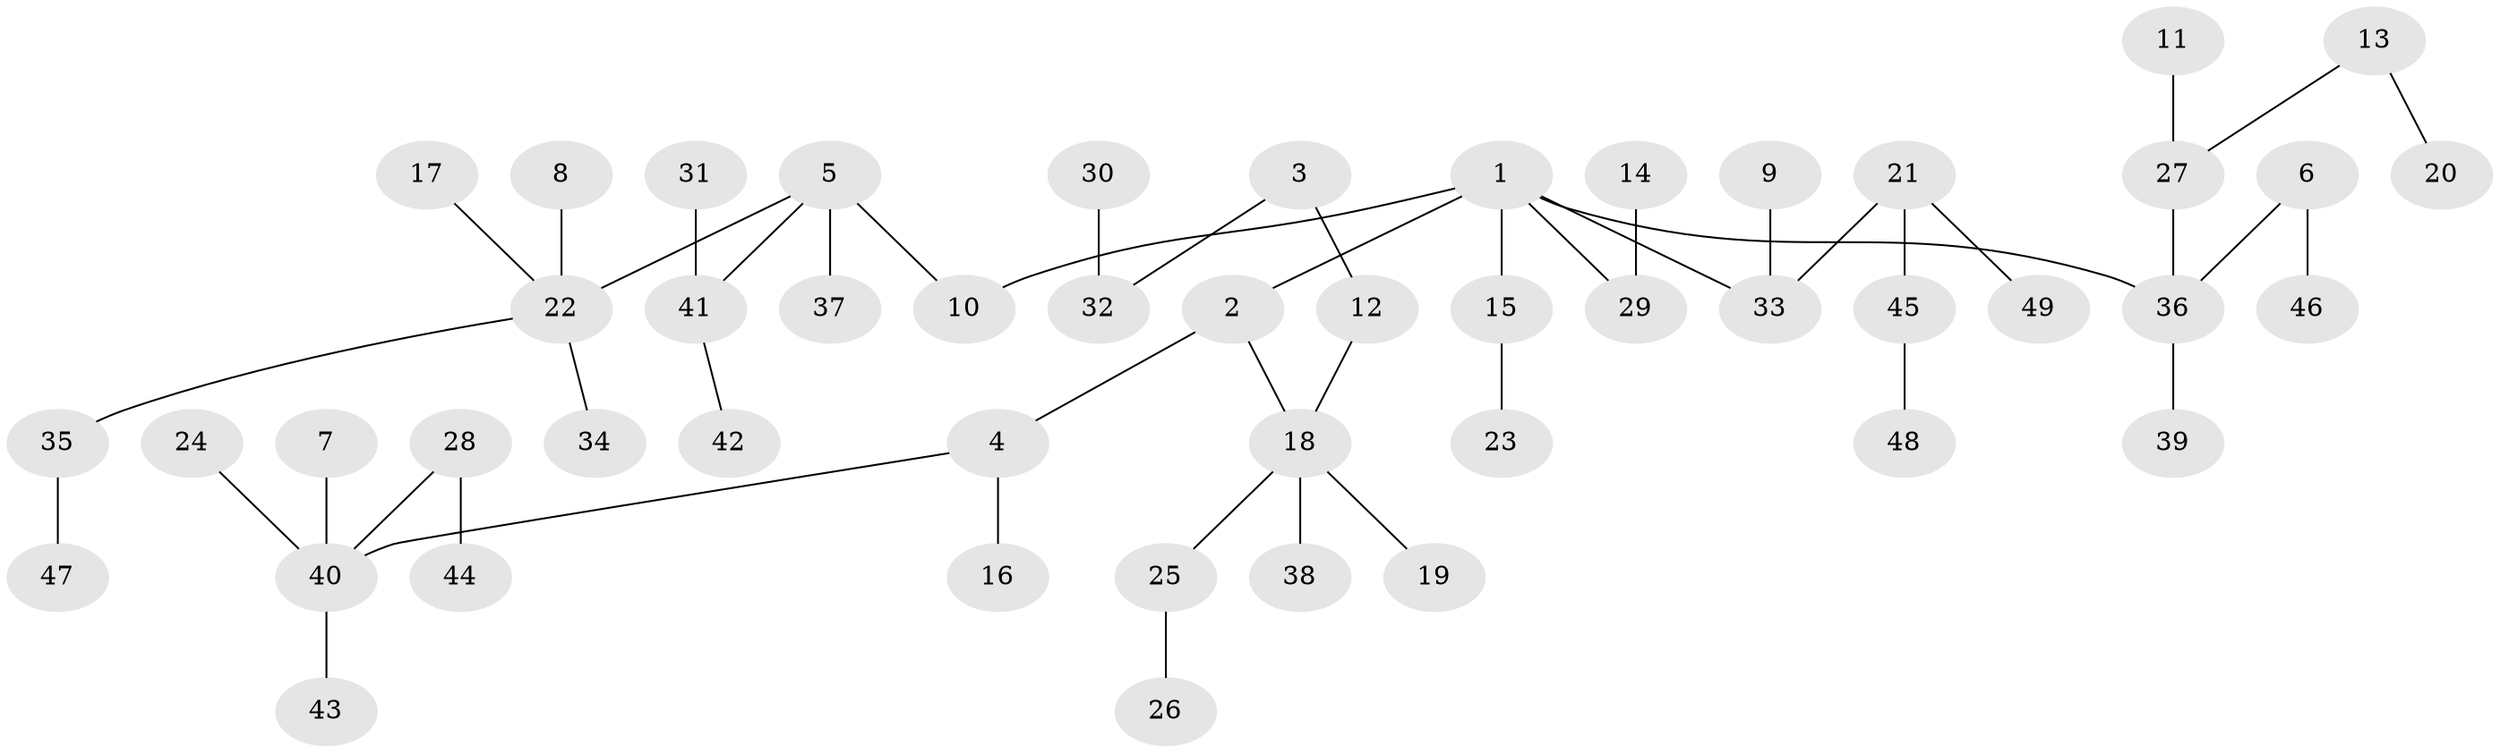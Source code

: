 // original degree distribution, {6: 0.037037037037037035, 3: 0.1728395061728395, 5: 0.024691358024691357, 2: 0.19753086419753085, 4: 0.04938271604938271, 1: 0.5185185185185185}
// Generated by graph-tools (version 1.1) at 2025/37/03/04/25 23:37:15]
// undirected, 49 vertices, 48 edges
graph export_dot {
  node [color=gray90,style=filled];
  1;
  2;
  3;
  4;
  5;
  6;
  7;
  8;
  9;
  10;
  11;
  12;
  13;
  14;
  15;
  16;
  17;
  18;
  19;
  20;
  21;
  22;
  23;
  24;
  25;
  26;
  27;
  28;
  29;
  30;
  31;
  32;
  33;
  34;
  35;
  36;
  37;
  38;
  39;
  40;
  41;
  42;
  43;
  44;
  45;
  46;
  47;
  48;
  49;
  1 -- 2 [weight=1.0];
  1 -- 10 [weight=1.0];
  1 -- 15 [weight=1.0];
  1 -- 29 [weight=1.0];
  1 -- 33 [weight=1.0];
  1 -- 36 [weight=1.0];
  2 -- 4 [weight=1.0];
  2 -- 18 [weight=1.0];
  3 -- 12 [weight=1.0];
  3 -- 32 [weight=1.0];
  4 -- 16 [weight=1.0];
  4 -- 40 [weight=1.0];
  5 -- 10 [weight=1.0];
  5 -- 22 [weight=1.0];
  5 -- 37 [weight=1.0];
  5 -- 41 [weight=1.0];
  6 -- 36 [weight=1.0];
  6 -- 46 [weight=1.0];
  7 -- 40 [weight=1.0];
  8 -- 22 [weight=1.0];
  9 -- 33 [weight=1.0];
  11 -- 27 [weight=1.0];
  12 -- 18 [weight=1.0];
  13 -- 20 [weight=1.0];
  13 -- 27 [weight=1.0];
  14 -- 29 [weight=1.0];
  15 -- 23 [weight=1.0];
  17 -- 22 [weight=1.0];
  18 -- 19 [weight=1.0];
  18 -- 25 [weight=1.0];
  18 -- 38 [weight=1.0];
  21 -- 33 [weight=1.0];
  21 -- 45 [weight=1.0];
  21 -- 49 [weight=1.0];
  22 -- 34 [weight=1.0];
  22 -- 35 [weight=1.0];
  24 -- 40 [weight=1.0];
  25 -- 26 [weight=1.0];
  27 -- 36 [weight=1.0];
  28 -- 40 [weight=1.0];
  28 -- 44 [weight=1.0];
  30 -- 32 [weight=1.0];
  31 -- 41 [weight=1.0];
  35 -- 47 [weight=1.0];
  36 -- 39 [weight=1.0];
  40 -- 43 [weight=1.0];
  41 -- 42 [weight=1.0];
  45 -- 48 [weight=1.0];
}
